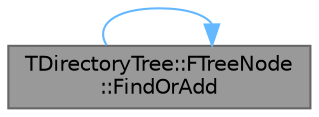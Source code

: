 digraph "TDirectoryTree::FTreeNode::FindOrAdd"
{
 // INTERACTIVE_SVG=YES
 // LATEX_PDF_SIZE
  bgcolor="transparent";
  edge [fontname=Helvetica,fontsize=10,labelfontname=Helvetica,labelfontsize=10];
  node [fontname=Helvetica,fontsize=10,shape=box,height=0.2,width=0.4];
  rankdir="RL";
  Node1 [id="Node000001",label="TDirectoryTree::FTreeNode\l::FindOrAdd",height=0.2,width=0.4,color="gray40", fillcolor="grey60", style="filled", fontcolor="black",tooltip="Recursively search the node's subtree to find the given relative directory name, adding nodes for the..."];
  Node1 -> Node1 [id="edge1_Node000001_Node000001",dir="back",color="steelblue1",style="solid",tooltip=" "];
}
